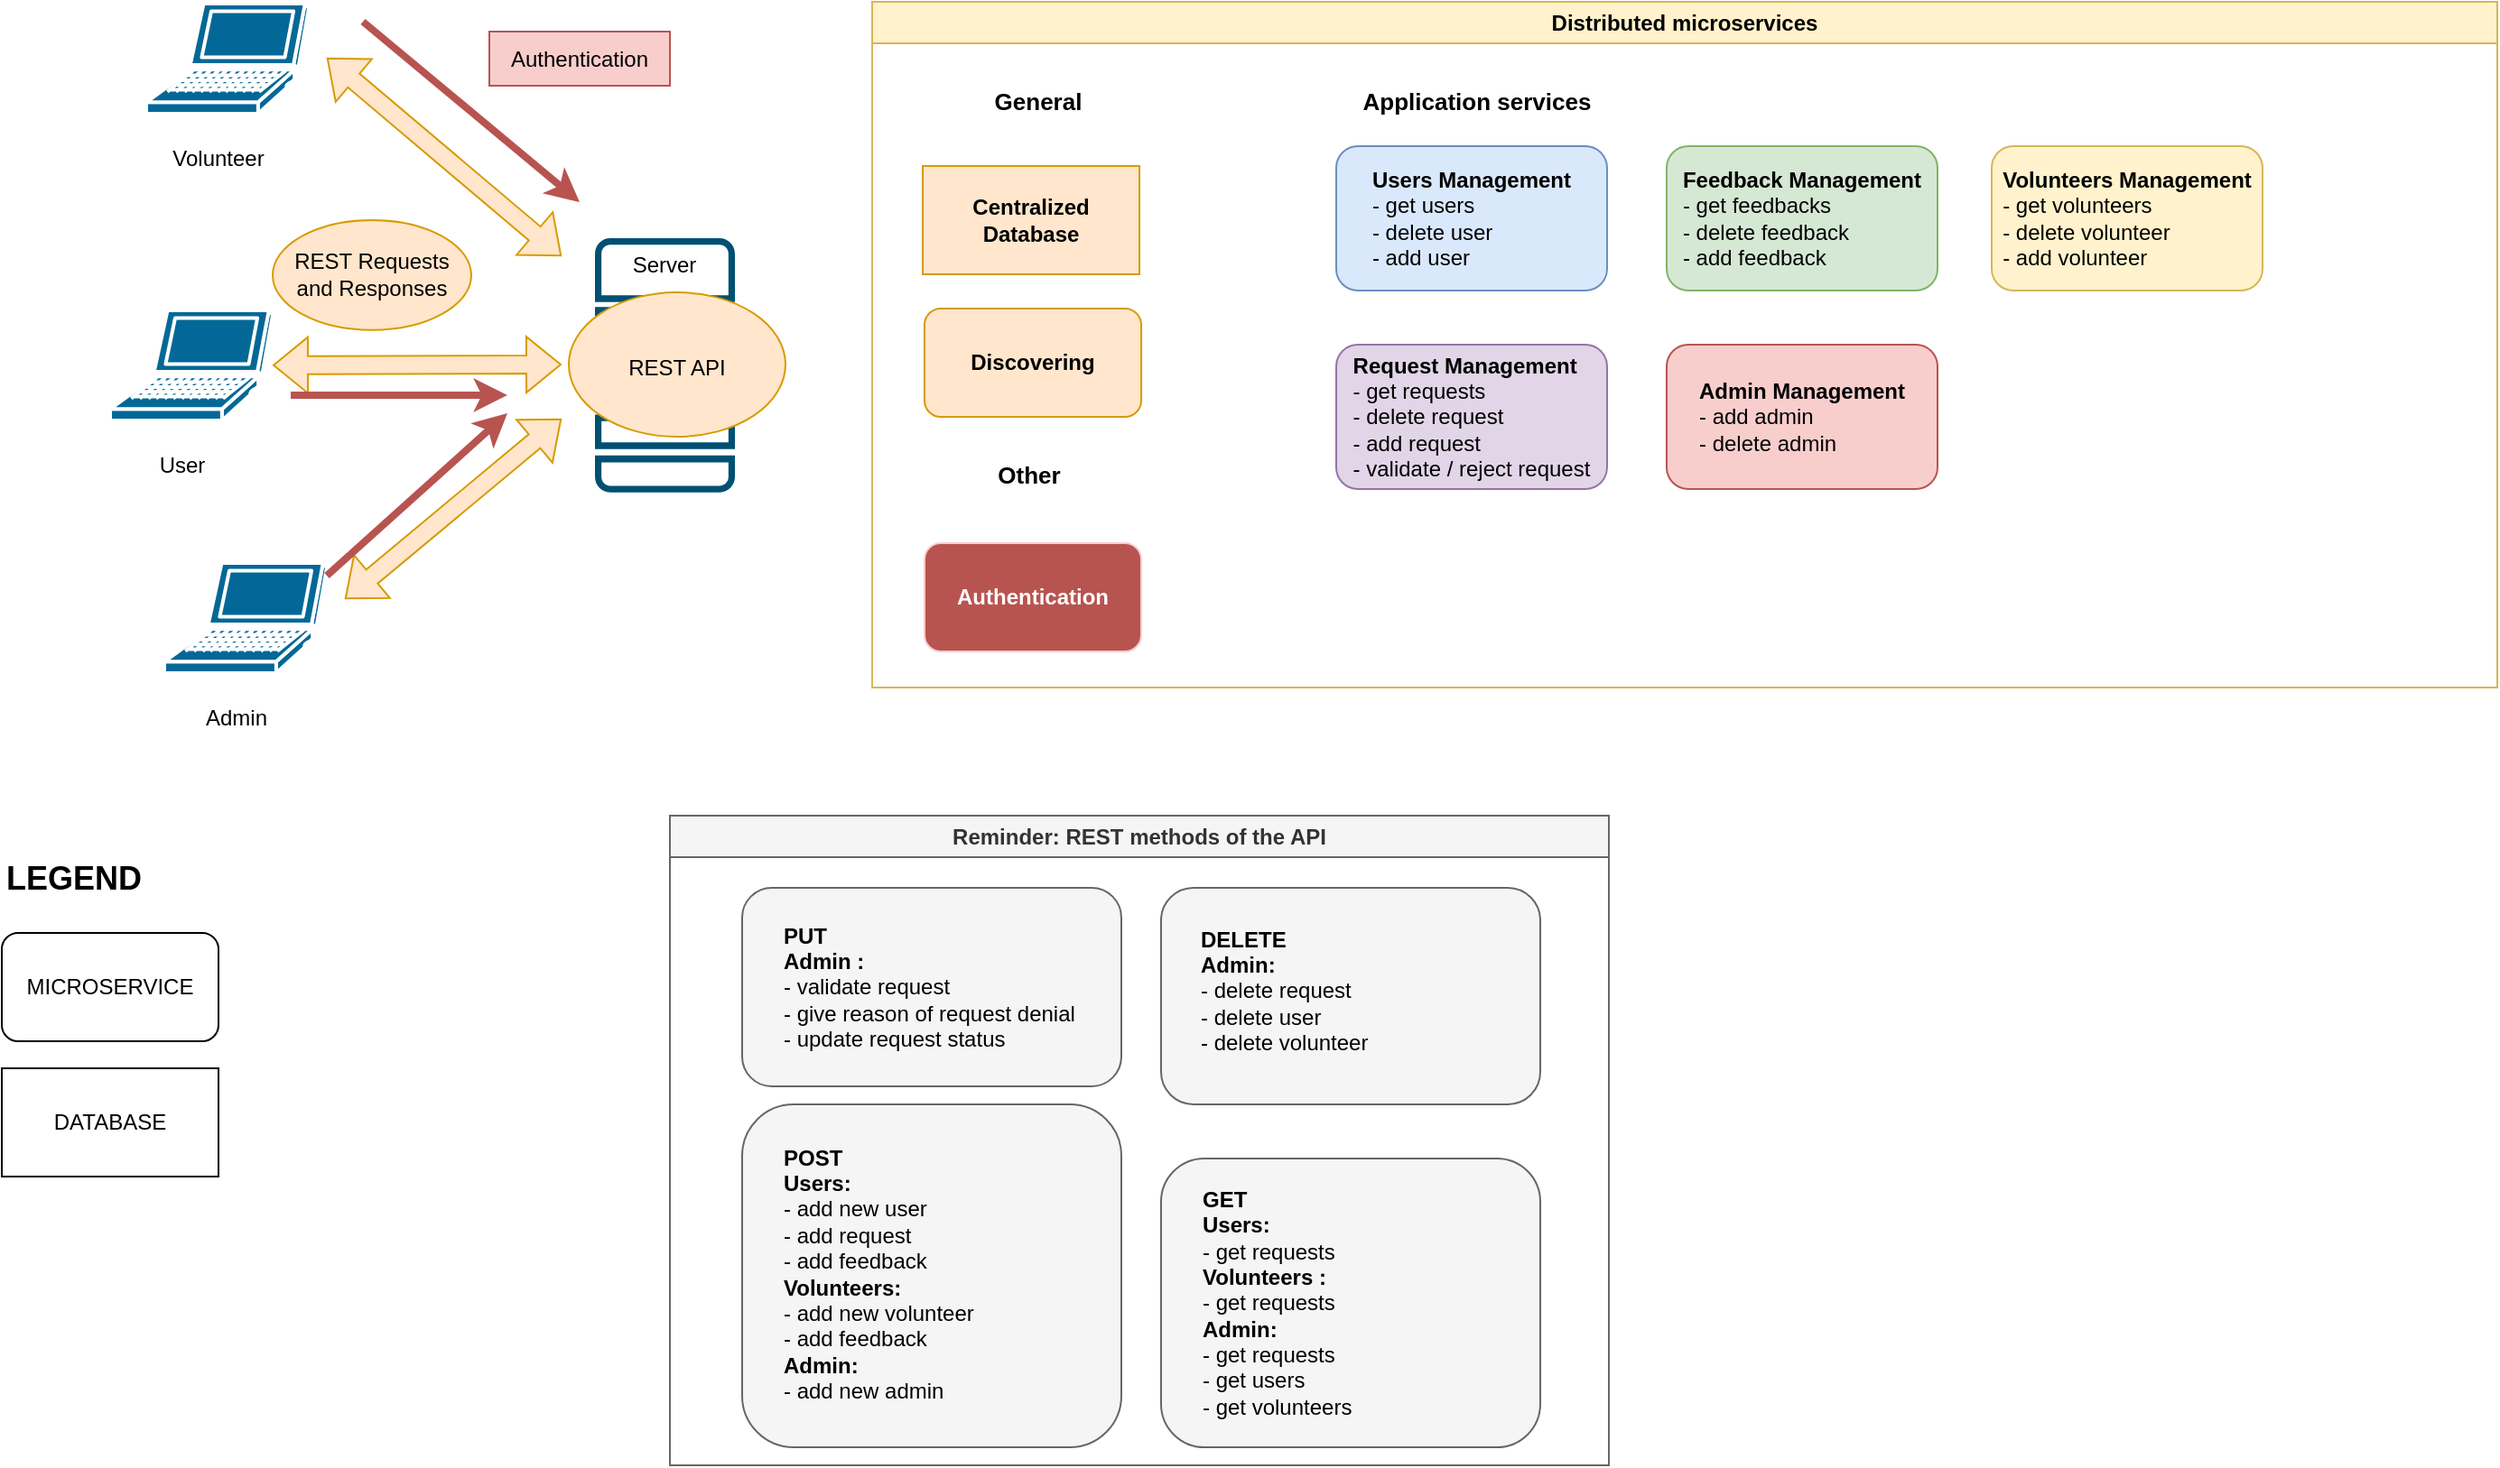 <mxfile version="22.1.2" type="device">
  <diagram name="Página-1" id="gXFmd8Pl4dVpZkX6u5_r">
    <mxGraphModel dx="794" dy="519" grid="1" gridSize="10" guides="1" tooltips="1" connect="1" arrows="1" fold="1" page="1" pageScale="1" pageWidth="827" pageHeight="1169" math="0" shadow="0">
      <root>
        <mxCell id="0" />
        <mxCell id="1" parent="0" />
        <mxCell id="BgC6ItMGSIDItKIl8nBi-3" value="" style="sketch=0;points=[[0.015,0.015,0],[0.985,0.015,0],[0.985,0.985,0],[0.015,0.985,0],[0.25,0,0],[0.5,0,0],[0.75,0,0],[1,0.25,0],[1,0.5,0],[1,0.75,0],[0.75,1,0],[0.5,1,0],[0.25,1,0],[0,0.75,0],[0,0.5,0],[0,0.25,0]];verticalLabelPosition=bottom;html=1;verticalAlign=top;aspect=fixed;align=center;pointerEvents=1;shape=mxgraph.cisco19.server;fillColor=#005073;strokeColor=none;" parent="1" vertex="1">
          <mxGeometry x="368.5" y="170" width="77.5" height="140.91" as="geometry" />
        </mxCell>
        <mxCell id="BgC6ItMGSIDItKIl8nBi-12" value="" style="ellipse;whiteSpace=wrap;html=1;fillColor=#ffe6cc;strokeColor=#d79b00;" parent="1" vertex="1">
          <mxGeometry x="354" y="200" width="120" height="80" as="geometry" />
        </mxCell>
        <mxCell id="BgC6ItMGSIDItKIl8nBi-2" value="" style="shape=mxgraph.cisco.computers_and_peripherals.laptop;sketch=0;html=1;pointerEvents=1;dashed=0;fillColor=#036897;strokeColor=#ffffff;strokeWidth=2;verticalLabelPosition=bottom;verticalAlign=top;align=center;outlineConnect=0;" parent="1" vertex="1">
          <mxGeometry x="100" y="210" width="90" height="61" as="geometry" />
        </mxCell>
        <mxCell id="BgC6ItMGSIDItKIl8nBi-5" value="User" style="text;html=1;strokeColor=none;fillColor=none;align=center;verticalAlign=middle;whiteSpace=wrap;rounded=0;" parent="1" vertex="1">
          <mxGeometry x="110" y="280.91" width="60" height="30" as="geometry" />
        </mxCell>
        <mxCell id="BgC6ItMGSIDItKIl8nBi-6" value="REST API" style="text;html=1;strokeColor=none;fillColor=none;align=center;verticalAlign=middle;whiteSpace=wrap;rounded=0;" parent="1" vertex="1">
          <mxGeometry x="384" y="227" width="60" height="30" as="geometry" />
        </mxCell>
        <mxCell id="BgC6ItMGSIDItKIl8nBi-7" value="" style="shape=mxgraph.cisco.computers_and_peripherals.laptop;sketch=0;html=1;pointerEvents=1;dashed=0;fillColor=#036897;strokeColor=#ffffff;strokeWidth=2;verticalLabelPosition=bottom;verticalAlign=top;align=center;outlineConnect=0;" parent="1" vertex="1">
          <mxGeometry x="120" y="40" width="90" height="61" as="geometry" />
        </mxCell>
        <mxCell id="BgC6ItMGSIDItKIl8nBi-8" value="Volunteer" style="text;html=1;strokeColor=none;fillColor=none;align=center;verticalAlign=middle;whiteSpace=wrap;rounded=0;" parent="1" vertex="1">
          <mxGeometry x="130" y="110.91" width="60" height="30" as="geometry" />
        </mxCell>
        <mxCell id="BgC6ItMGSIDItKIl8nBi-9" value="" style="shape=mxgraph.cisco.computers_and_peripherals.laptop;sketch=0;html=1;pointerEvents=1;dashed=0;fillColor=#036897;strokeColor=#ffffff;strokeWidth=2;verticalLabelPosition=bottom;verticalAlign=top;align=center;outlineConnect=0;" parent="1" vertex="1">
          <mxGeometry x="130" y="350" width="90" height="61" as="geometry" />
        </mxCell>
        <mxCell id="BgC6ItMGSIDItKIl8nBi-10" value="Admin" style="text;html=1;strokeColor=none;fillColor=none;align=center;verticalAlign=middle;whiteSpace=wrap;rounded=0;" parent="1" vertex="1">
          <mxGeometry x="140" y="420.91" width="60" height="30" as="geometry" />
        </mxCell>
        <mxCell id="BgC6ItMGSIDItKIl8nBi-17" value="" style="rounded=1;whiteSpace=wrap;html=1;fillColor=#f5f5f5;strokeColor=#666666;fontColor=#333333;" parent="1" vertex="1">
          <mxGeometry x="450" y="530" width="210" height="110" as="geometry" />
        </mxCell>
        <mxCell id="BgC6ItMGSIDItKIl8nBi-18" value="&lt;b&gt;PUT&lt;/b&gt;&amp;nbsp;&lt;br&gt;&lt;b&gt;Admin :&amp;nbsp;&lt;/b&gt;&amp;nbsp;&lt;br style=&quot;border-color: var(--border-color);&quot;&gt;- validate request&lt;br&gt;- give reason of request denial&amp;nbsp;&lt;br&gt;- update request status" style="text;html=1;strokeColor=none;fillColor=none;align=left;verticalAlign=middle;whiteSpace=wrap;rounded=0;" parent="1" vertex="1">
          <mxGeometry x="471" y="540.91" width="170" height="89.09" as="geometry" />
        </mxCell>
        <mxCell id="BgC6ItMGSIDItKIl8nBi-26" value="" style="shape=flexArrow;endArrow=classic;startArrow=classic;html=1;rounded=0;fillColor=#ffe6cc;strokeColor=#d79b00;" parent="1" source="BgC6ItMGSIDItKIl8nBi-2" edge="1">
          <mxGeometry width="100" height="100" relative="1" as="geometry">
            <mxPoint x="202" y="300" as="sourcePoint" />
            <mxPoint x="350" y="240" as="targetPoint" />
          </mxGeometry>
        </mxCell>
        <mxCell id="BgC6ItMGSIDItKIl8nBi-27" value="" style="shape=flexArrow;endArrow=classic;startArrow=classic;html=1;rounded=0;fillColor=#ffe6cc;strokeColor=#d79b00;" parent="1" edge="1">
          <mxGeometry width="100" height="100" relative="1" as="geometry">
            <mxPoint x="230" y="370" as="sourcePoint" />
            <mxPoint x="350" y="270" as="targetPoint" />
          </mxGeometry>
        </mxCell>
        <mxCell id="BgC6ItMGSIDItKIl8nBi-28" value="" style="shape=flexArrow;endArrow=classic;startArrow=classic;html=1;rounded=0;fillColor=#ffe6cc;strokeColor=#d79b00;" parent="1" edge="1">
          <mxGeometry width="100" height="100" relative="1" as="geometry">
            <mxPoint x="220" y="70" as="sourcePoint" />
            <mxPoint x="350" y="180" as="targetPoint" />
          </mxGeometry>
        </mxCell>
        <mxCell id="BgC6ItMGSIDItKIl8nBi-38" value="Server" style="text;html=1;strokeColor=none;fillColor=none;align=center;verticalAlign=middle;whiteSpace=wrap;rounded=0;" parent="1" vertex="1">
          <mxGeometry x="377.25" y="170" width="60" height="30" as="geometry" />
        </mxCell>
        <mxCell id="OEpU-deIh2kAZYTxQja9-2" value="" style="endArrow=classic;html=1;rounded=0;fillColor=#f8cecc;strokeColor=#b85450;strokeWidth=4;" parent="1" edge="1">
          <mxGeometry width="50" height="50" relative="1" as="geometry">
            <mxPoint x="220" y="357" as="sourcePoint" />
            <mxPoint x="320" y="267" as="targetPoint" />
          </mxGeometry>
        </mxCell>
        <mxCell id="OEpU-deIh2kAZYTxQja9-4" value="Authentication" style="text;html=1;strokeColor=#b85450;fillColor=#f8cecc;align=center;verticalAlign=middle;whiteSpace=wrap;rounded=0;" parent="1" vertex="1">
          <mxGeometry x="310" y="55.5" width="100" height="30" as="geometry" />
        </mxCell>
        <mxCell id="OEpU-deIh2kAZYTxQja9-5" value="" style="rounded=1;whiteSpace=wrap;html=1;fillColor=#f5f5f5;strokeColor=#666666;fontColor=#333333;" parent="1" vertex="1">
          <mxGeometry x="450" y="650" width="210" height="190" as="geometry" />
        </mxCell>
        <mxCell id="OEpU-deIh2kAZYTxQja9-6" value="&lt;b&gt;POST&lt;/b&gt;&lt;br&gt;&lt;b&gt;Users:&lt;/b&gt;&lt;br&gt;-&amp;nbsp;add new user&lt;br&gt;- add request&lt;br&gt;- add feedback&amp;nbsp;&lt;br style=&quot;border-color: var(--border-color);&quot;&gt;&lt;b&gt;Volunteers:&amp;nbsp;&lt;/b&gt;&lt;br&gt;- add new volunteer&amp;nbsp;&lt;br&gt;- add feedback&amp;nbsp;&lt;br&gt;&lt;b&gt;Admin:&amp;nbsp;&lt;br&gt;&lt;/b&gt;- add new admin&amp;nbsp;&lt;br style=&quot;border-color: var(--border-color);&quot;&gt;" style="text;html=1;align=left;verticalAlign=middle;whiteSpace=wrap;rounded=0;" parent="1" vertex="1">
          <mxGeometry x="471" y="664.91" width="170" height="159.09" as="geometry" />
        </mxCell>
        <mxCell id="OEpU-deIh2kAZYTxQja9-7" value="" style="rounded=1;whiteSpace=wrap;html=1;fillColor=#f5f5f5;strokeColor=#666666;fontColor=#333333;" parent="1" vertex="1">
          <mxGeometry x="682" y="530" width="210" height="120" as="geometry" />
        </mxCell>
        <mxCell id="OEpU-deIh2kAZYTxQja9-8" value="&lt;b&gt;DELETE&lt;/b&gt;&lt;br&gt;&lt;b&gt;Admin:&lt;/b&gt;&lt;br&gt;- delete request&lt;br&gt;- delete user&lt;br&gt;- delete volunteer" style="text;html=1;strokeColor=none;fillColor=none;align=left;verticalAlign=middle;whiteSpace=wrap;rounded=0;" parent="1" vertex="1">
          <mxGeometry x="702" y="543" width="170" height="87" as="geometry" />
        </mxCell>
        <mxCell id="OEpU-deIh2kAZYTxQja9-9" value="" style="rounded=1;whiteSpace=wrap;html=1;fillColor=#f5f5f5;strokeColor=#666666;fontColor=#333333;" parent="1" vertex="1">
          <mxGeometry x="682" y="680" width="210" height="160" as="geometry" />
        </mxCell>
        <mxCell id="OEpU-deIh2kAZYTxQja9-10" value="&lt;b&gt;GET&lt;br&gt;Users:&amp;nbsp;&lt;/b&gt;&lt;br&gt;- get requests&amp;nbsp;&lt;br&gt;&lt;b&gt;Volunteers :&amp;nbsp;&lt;/b&gt;&lt;br&gt;- get requests&amp;nbsp;&lt;br style=&quot;border-color: var(--border-color);&quot;&gt;&lt;b&gt;Admin:&amp;nbsp;&lt;br&gt;&lt;/b&gt;- get requests&amp;nbsp;&lt;br&gt;- get users&lt;br&gt;- get volunteers" style="text;html=1;align=left;verticalAlign=middle;whiteSpace=wrap;rounded=0;" parent="1" vertex="1">
          <mxGeometry x="703" y="700.91" width="170" height="119.09" as="geometry" />
        </mxCell>
        <mxCell id="7OMzvZL8GsMiW6_qANO9-1" value="MICROSERVICE" style="rounded=1;whiteSpace=wrap;html=1;" parent="1" vertex="1">
          <mxGeometry x="40" y="555" width="120" height="60" as="geometry" />
        </mxCell>
        <mxCell id="7OMzvZL8GsMiW6_qANO9-2" value="&lt;font style=&quot;font-size: 18px;&quot;&gt;LEGEND&lt;/font&gt;" style="text;html=1;strokeColor=none;fillColor=none;align=center;verticalAlign=middle;whiteSpace=wrap;rounded=0;fontStyle=1" parent="1" vertex="1">
          <mxGeometry x="50" y="510" width="60" height="30" as="geometry" />
        </mxCell>
        <mxCell id="7OMzvZL8GsMiW6_qANO9-3" value="&lt;b&gt;Discovering&lt;/b&gt;" style="rounded=1;whiteSpace=wrap;html=1;fillColor=#ffe6cc;strokeColor=#d79b00;" parent="1" vertex="1">
          <mxGeometry x="551" y="209" width="120" height="60" as="geometry" />
        </mxCell>
        <mxCell id="7OMzvZL8GsMiW6_qANO9-8" value="Reminder: REST methods of the API" style="swimlane;whiteSpace=wrap;html=1;fillColor=#f5f5f5;fontColor=#333333;strokeColor=#666666;" parent="1" vertex="1">
          <mxGeometry x="410" y="490" width="520" height="360" as="geometry" />
        </mxCell>
        <mxCell id="7OMzvZL8GsMiW6_qANO9-9" value="&lt;b&gt;&lt;font style=&quot;font-size: 13px;&quot;&gt;General&lt;/font&gt;&lt;/b&gt;" style="text;html=1;strokeColor=none;fillColor=none;align=center;verticalAlign=middle;whiteSpace=wrap;rounded=0;" parent="1" vertex="1">
          <mxGeometry x="559" y="79" width="110" height="30" as="geometry" />
        </mxCell>
        <mxCell id="7OMzvZL8GsMiW6_qANO9-23" value="&lt;b&gt;&lt;font style=&quot;font-size: 13px;&quot;&gt;Other&lt;/font&gt;&lt;/b&gt;" style="text;html=1;strokeColor=none;fillColor=none;align=center;verticalAlign=middle;whiteSpace=wrap;rounded=0;" parent="1" vertex="1">
          <mxGeometry x="555" y="286" width="108" height="30" as="geometry" />
        </mxCell>
        <mxCell id="7OMzvZL8GsMiW6_qANO9-29" value="" style="endArrow=classic;html=1;rounded=0;fillColor=#f8cecc;strokeColor=#b85450;strokeWidth=4;" parent="1" edge="1">
          <mxGeometry width="50" height="50" relative="1" as="geometry">
            <mxPoint x="240" y="50" as="sourcePoint" />
            <mxPoint x="360" y="150" as="targetPoint" />
          </mxGeometry>
        </mxCell>
        <mxCell id="7OMzvZL8GsMiW6_qANO9-31" value="" style="endArrow=classic;html=1;rounded=0;fillColor=#f8cecc;strokeColor=#b85450;strokeWidth=4;" parent="1" edge="1">
          <mxGeometry width="50" height="50" relative="1" as="geometry">
            <mxPoint x="200" y="257" as="sourcePoint" />
            <mxPoint x="320" y="257" as="targetPoint" />
          </mxGeometry>
        </mxCell>
        <mxCell id="7OMzvZL8GsMiW6_qANO9-37" value="Distributed microservices" style="swimlane;whiteSpace=wrap;html=1;fillColor=#fff2cc;strokeColor=#d6b656;" parent="1" vertex="1">
          <mxGeometry x="522" y="39" width="900" height="380" as="geometry" />
        </mxCell>
        <mxCell id="7OMzvZL8GsMiW6_qANO9-5" value="&lt;font color=&quot;#ffffff&quot;&gt;&lt;b&gt;Authentication&lt;/b&gt;&lt;/font&gt;" style="rounded=1;whiteSpace=wrap;html=1;fillColor=#b85450;strokeColor=#f8cecc;" parent="7OMzvZL8GsMiW6_qANO9-37" vertex="1">
          <mxGeometry x="29" y="300" width="120" height="60" as="geometry" />
        </mxCell>
        <mxCell id="7OMzvZL8GsMiW6_qANO9-33" value="&lt;div style=&quot;text-align: left;&quot;&gt;&lt;span style=&quot;background-color: initial;&quot;&gt;&lt;b&gt;Users Management&lt;/b&gt;&lt;/span&gt;&lt;/div&gt;&lt;div style=&quot;text-align: left;&quot;&gt;&lt;span style=&quot;background-color: initial;&quot;&gt;- get users&lt;/span&gt;&lt;/div&gt;&lt;div style=&quot;text-align: left;&quot;&gt;&lt;span style=&quot;background-color: initial;&quot;&gt;- delete user&lt;/span&gt;&lt;/div&gt;&lt;div style=&quot;text-align: left;&quot;&gt;&lt;span style=&quot;background-color: initial;&quot;&gt;- add user&lt;/span&gt;&lt;/div&gt;" style="rounded=1;whiteSpace=wrap;html=1;fillColor=#dae8fc;strokeColor=#6c8ebf;" parent="7OMzvZL8GsMiW6_qANO9-37" vertex="1">
          <mxGeometry x="257" y="80" width="150" height="80" as="geometry" />
        </mxCell>
        <mxCell id="oHwHor7oDIWWr1GPhA6g-5" value="&lt;b&gt;&lt;font style=&quot;font-size: 13px;&quot;&gt;Application services&lt;/font&gt;&lt;/b&gt;" style="text;html=1;strokeColor=none;fillColor=none;align=center;verticalAlign=middle;whiteSpace=wrap;rounded=0;" parent="7OMzvZL8GsMiW6_qANO9-37" vertex="1">
          <mxGeometry x="250" y="40" width="170" height="30" as="geometry" />
        </mxCell>
        <mxCell id="oHwHor7oDIWWr1GPhA6g-3" value="&lt;div style=&quot;text-align: left;&quot;&gt;&lt;span style=&quot;background-color: initial;&quot;&gt;&lt;b&gt;Feedback Management&lt;/b&gt;&lt;/span&gt;&lt;/div&gt;&lt;div style=&quot;text-align: left;&quot;&gt;&lt;span style=&quot;background-color: initial;&quot;&gt;- get feedbacks&lt;/span&gt;&lt;/div&gt;&lt;div style=&quot;text-align: left;&quot;&gt;&lt;span style=&quot;background-color: initial;&quot;&gt;- delete feedback&lt;/span&gt;&lt;/div&gt;&lt;div style=&quot;text-align: left;&quot;&gt;&lt;span style=&quot;background-color: initial;&quot;&gt;- add feedback&lt;/span&gt;&lt;/div&gt;" style="rounded=1;whiteSpace=wrap;html=1;fillColor=#d5e8d4;strokeColor=#82b366;" parent="7OMzvZL8GsMiW6_qANO9-37" vertex="1">
          <mxGeometry x="440" y="80" width="150" height="80" as="geometry" />
        </mxCell>
        <mxCell id="oHwHor7oDIWWr1GPhA6g-1" value="&lt;div style=&quot;text-align: left;&quot;&gt;&lt;span style=&quot;background-color: initial;&quot;&gt;&lt;b&gt;Volunteers Management&lt;/b&gt;&lt;/span&gt;&lt;/div&gt;&lt;div style=&quot;text-align: left;&quot;&gt;&lt;span style=&quot;background-color: initial;&quot;&gt;- get volunteers&lt;/span&gt;&lt;/div&gt;&lt;div style=&quot;text-align: left;&quot;&gt;&lt;span style=&quot;background-color: initial;&quot;&gt;- delete volunteer&lt;/span&gt;&lt;/div&gt;&lt;div style=&quot;text-align: left;&quot;&gt;&lt;span style=&quot;background-color: initial;&quot;&gt;- add volunteer&lt;/span&gt;&lt;/div&gt;" style="rounded=1;whiteSpace=wrap;html=1;fillColor=#fff2cc;strokeColor=#d6b656;" parent="7OMzvZL8GsMiW6_qANO9-37" vertex="1">
          <mxGeometry x="620" y="80" width="150" height="80" as="geometry" />
        </mxCell>
        <mxCell id="oHwHor7oDIWWr1GPhA6g-2" value="&lt;div style=&quot;text-align: left;&quot;&gt;&lt;span style=&quot;background-color: initial;&quot;&gt;&lt;b&gt;Request Management&lt;/b&gt;&lt;/span&gt;&lt;/div&gt;&lt;div style=&quot;text-align: left;&quot;&gt;&lt;span style=&quot;background-color: initial;&quot;&gt;- get requests&lt;/span&gt;&lt;/div&gt;&lt;div style=&quot;text-align: left;&quot;&gt;&lt;span style=&quot;background-color: initial;&quot;&gt;- delete request&lt;/span&gt;&lt;/div&gt;&lt;div style=&quot;text-align: left;&quot;&gt;&lt;span style=&quot;background-color: initial;&quot;&gt;- add request&lt;/span&gt;&lt;/div&gt;&lt;div style=&quot;text-align: left;&quot;&gt;&lt;span style=&quot;background-color: initial;&quot;&gt;- validate / reject request&lt;/span&gt;&lt;/div&gt;" style="rounded=1;whiteSpace=wrap;html=1;fillColor=#e1d5e7;strokeColor=#9673a6;" parent="7OMzvZL8GsMiW6_qANO9-37" vertex="1">
          <mxGeometry x="257" y="190" width="150" height="80" as="geometry" />
        </mxCell>
        <mxCell id="oHwHor7oDIWWr1GPhA6g-4" value="&lt;div style=&quot;text-align: left;&quot;&gt;&lt;span style=&quot;background-color: initial;&quot;&gt;&lt;b&gt;Admin Management&lt;/b&gt;&lt;/span&gt;&lt;/div&gt;&lt;div style=&quot;text-align: left;&quot;&gt;&lt;span style=&quot;background-color: initial;&quot;&gt;- add admin&amp;nbsp;&lt;/span&gt;&lt;/div&gt;&lt;div style=&quot;text-align: left;&quot;&gt;&lt;span style=&quot;background-color: initial;&quot;&gt;- delete admin&amp;nbsp;&lt;/span&gt;&lt;/div&gt;" style="rounded=1;whiteSpace=wrap;html=1;fillColor=#f8cecc;strokeColor=#b85450;" parent="7OMzvZL8GsMiW6_qANO9-37" vertex="1">
          <mxGeometry x="440" y="190" width="150" height="80" as="geometry" />
        </mxCell>
        <mxCell id="zv06cVsvsqJ_EXuIYAxM-1" value="&lt;b&gt;Centralized Database&lt;/b&gt;" style="rounded=0;whiteSpace=wrap;html=1;fillColor=#ffe6cc;strokeColor=#d79b00;" vertex="1" parent="1">
          <mxGeometry x="550" y="130" width="120" height="60" as="geometry" />
        </mxCell>
        <mxCell id="zv06cVsvsqJ_EXuIYAxM-2" value="REST Requests and Responses" style="ellipse;whiteSpace=wrap;html=1;fillColor=#ffe6cc;strokeColor=#d79b00;" vertex="1" parent="1">
          <mxGeometry x="190" y="160" width="110" height="60.91" as="geometry" />
        </mxCell>
        <mxCell id="zv06cVsvsqJ_EXuIYAxM-3" value="DATABASE" style="rounded=0;whiteSpace=wrap;html=1;" vertex="1" parent="1">
          <mxGeometry x="40" y="630" width="120" height="60" as="geometry" />
        </mxCell>
      </root>
    </mxGraphModel>
  </diagram>
</mxfile>
